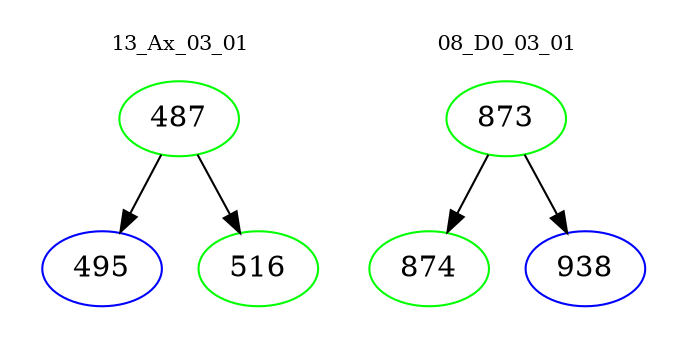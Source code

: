 digraph{
subgraph cluster_0 {
color = white
label = "13_Ax_03_01";
fontsize=10;
T0_487 [label="487", color="green"]
T0_487 -> T0_495 [color="black"]
T0_495 [label="495", color="blue"]
T0_487 -> T0_516 [color="black"]
T0_516 [label="516", color="green"]
}
subgraph cluster_1 {
color = white
label = "08_D0_03_01";
fontsize=10;
T1_873 [label="873", color="green"]
T1_873 -> T1_874 [color="black"]
T1_874 [label="874", color="green"]
T1_873 -> T1_938 [color="black"]
T1_938 [label="938", color="blue"]
}
}
